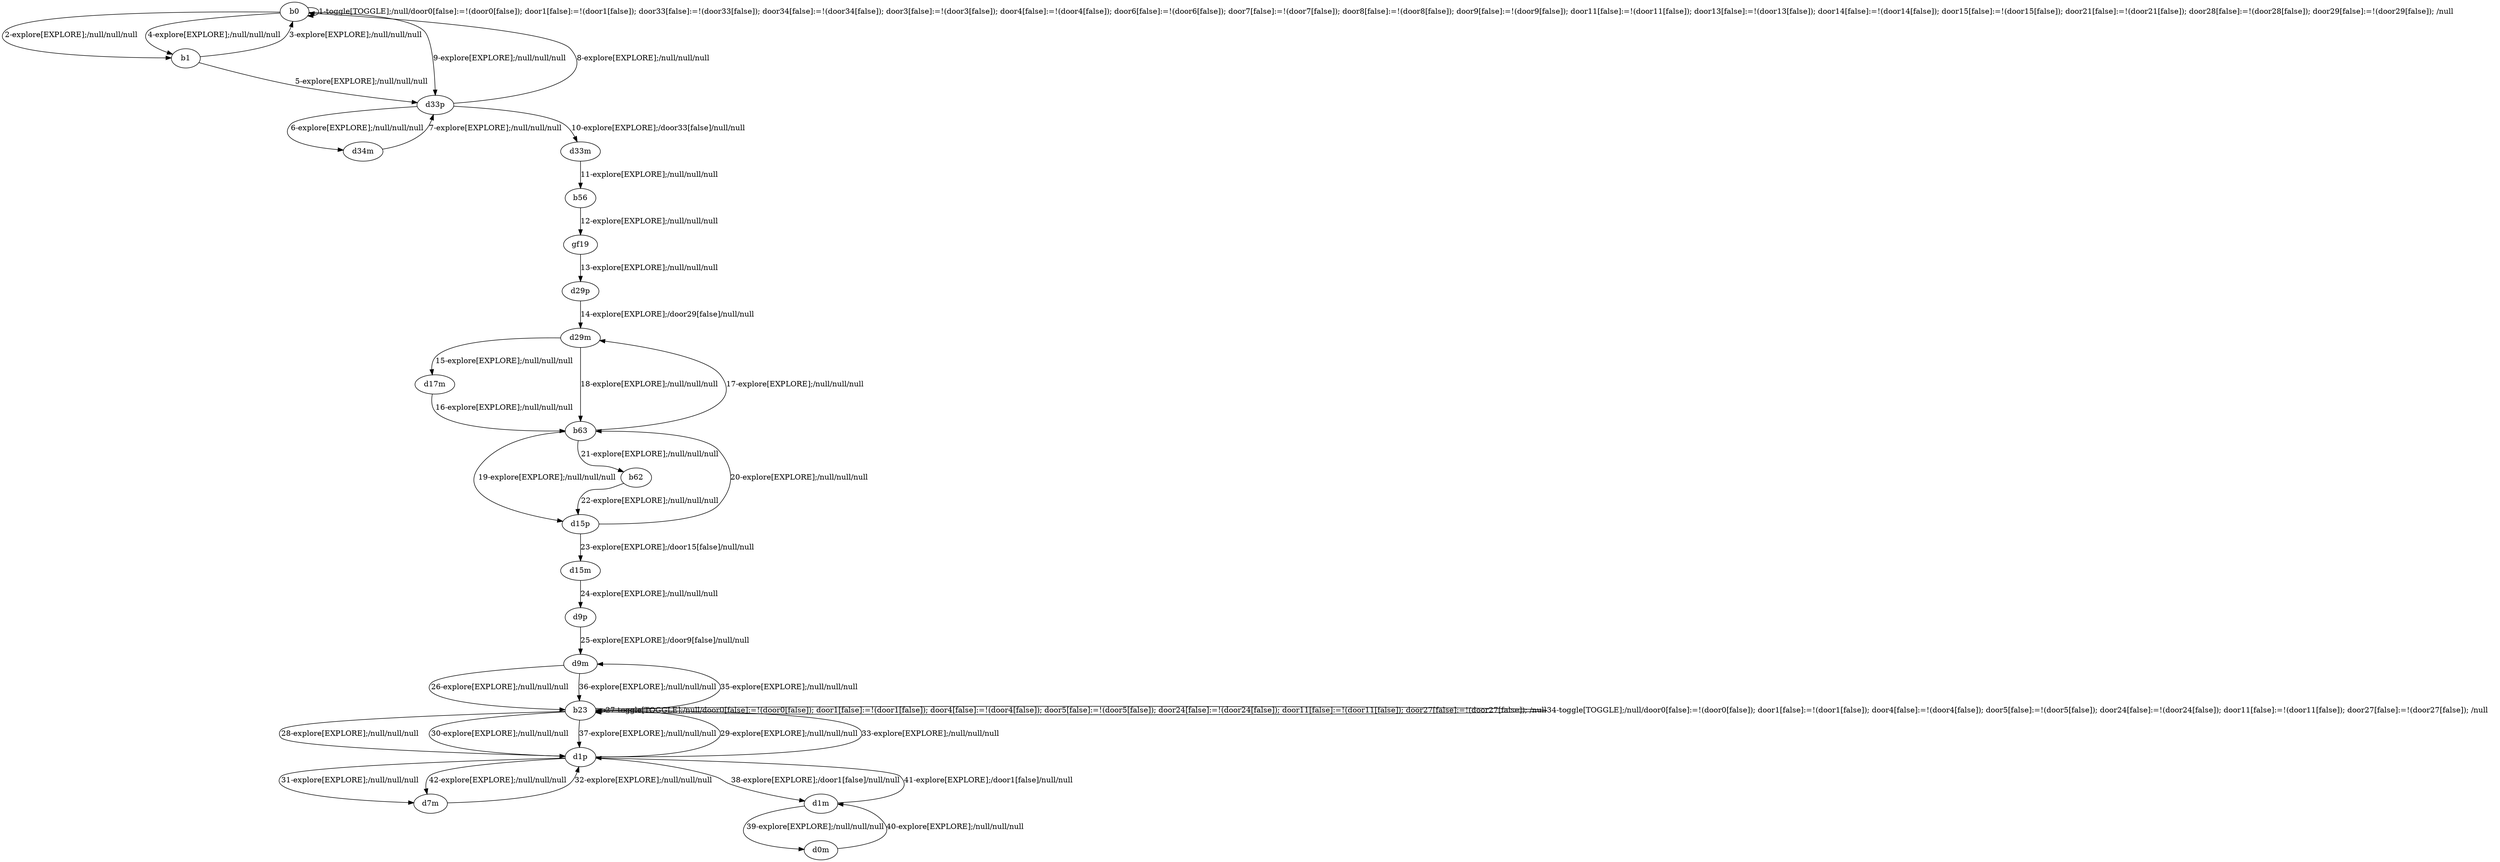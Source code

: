 # Total number of goals covered by this test: 1
# b23 --> d1p

digraph g {
"b0" -> "b0" [label = "1-toggle[TOGGLE];/null/door0[false]:=!(door0[false]); door1[false]:=!(door1[false]); door33[false]:=!(door33[false]); door34[false]:=!(door34[false]); door3[false]:=!(door3[false]); door4[false]:=!(door4[false]); door6[false]:=!(door6[false]); door7[false]:=!(door7[false]); door8[false]:=!(door8[false]); door9[false]:=!(door9[false]); door11[false]:=!(door11[false]); door13[false]:=!(door13[false]); door14[false]:=!(door14[false]); door15[false]:=!(door15[false]); door21[false]:=!(door21[false]); door28[false]:=!(door28[false]); door29[false]:=!(door29[false]); /null"];
"b0" -> "b1" [label = "2-explore[EXPLORE];/null/null/null"];
"b1" -> "b0" [label = "3-explore[EXPLORE];/null/null/null"];
"b0" -> "b1" [label = "4-explore[EXPLORE];/null/null/null"];
"b1" -> "d33p" [label = "5-explore[EXPLORE];/null/null/null"];
"d33p" -> "d34m" [label = "6-explore[EXPLORE];/null/null/null"];
"d34m" -> "d33p" [label = "7-explore[EXPLORE];/null/null/null"];
"d33p" -> "b0" [label = "8-explore[EXPLORE];/null/null/null"];
"b0" -> "d33p" [label = "9-explore[EXPLORE];/null/null/null"];
"d33p" -> "d33m" [label = "10-explore[EXPLORE];/door33[false]/null/null"];
"d33m" -> "b56" [label = "11-explore[EXPLORE];/null/null/null"];
"b56" -> "gf19" [label = "12-explore[EXPLORE];/null/null/null"];
"gf19" -> "d29p" [label = "13-explore[EXPLORE];/null/null/null"];
"d29p" -> "d29m" [label = "14-explore[EXPLORE];/door29[false]/null/null"];
"d29m" -> "d17m" [label = "15-explore[EXPLORE];/null/null/null"];
"d17m" -> "b63" [label = "16-explore[EXPLORE];/null/null/null"];
"b63" -> "d29m" [label = "17-explore[EXPLORE];/null/null/null"];
"d29m" -> "b63" [label = "18-explore[EXPLORE];/null/null/null"];
"b63" -> "d15p" [label = "19-explore[EXPLORE];/null/null/null"];
"d15p" -> "b63" [label = "20-explore[EXPLORE];/null/null/null"];
"b63" -> "b62" [label = "21-explore[EXPLORE];/null/null/null"];
"b62" -> "d15p" [label = "22-explore[EXPLORE];/null/null/null"];
"d15p" -> "d15m" [label = "23-explore[EXPLORE];/door15[false]/null/null"];
"d15m" -> "d9p" [label = "24-explore[EXPLORE];/null/null/null"];
"d9p" -> "d9m" [label = "25-explore[EXPLORE];/door9[false]/null/null"];
"d9m" -> "b23" [label = "26-explore[EXPLORE];/null/null/null"];
"b23" -> "b23" [label = "27-toggle[TOGGLE];/null/door0[false]:=!(door0[false]); door1[false]:=!(door1[false]); door4[false]:=!(door4[false]); door5[false]:=!(door5[false]); door24[false]:=!(door24[false]); door11[false]:=!(door11[false]); door27[false]:=!(door27[false]); /null"];
"b23" -> "d1p" [label = "28-explore[EXPLORE];/null/null/null"];
"d1p" -> "b23" [label = "29-explore[EXPLORE];/null/null/null"];
"b23" -> "d1p" [label = "30-explore[EXPLORE];/null/null/null"];
"d1p" -> "d7m" [label = "31-explore[EXPLORE];/null/null/null"];
"d7m" -> "d1p" [label = "32-explore[EXPLORE];/null/null/null"];
"d1p" -> "b23" [label = "33-explore[EXPLORE];/null/null/null"];
"b23" -> "b23" [label = "34-toggle[TOGGLE];/null/door0[false]:=!(door0[false]); door1[false]:=!(door1[false]); door4[false]:=!(door4[false]); door5[false]:=!(door5[false]); door24[false]:=!(door24[false]); door11[false]:=!(door11[false]); door27[false]:=!(door27[false]); /null"];
"b23" -> "d9m" [label = "35-explore[EXPLORE];/null/null/null"];
"d9m" -> "b23" [label = "36-explore[EXPLORE];/null/null/null"];
"b23" -> "d1p" [label = "37-explore[EXPLORE];/null/null/null"];
"d1p" -> "d1m" [label = "38-explore[EXPLORE];/door1[false]/null/null"];
"d1m" -> "d0m" [label = "39-explore[EXPLORE];/null/null/null"];
"d0m" -> "d1m" [label = "40-explore[EXPLORE];/null/null/null"];
"d1m" -> "d1p" [label = "41-explore[EXPLORE];/door1[false]/null/null"];
"d1p" -> "d7m" [label = "42-explore[EXPLORE];/null/null/null"];
}
